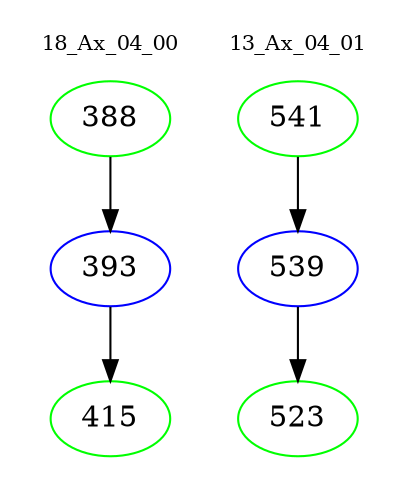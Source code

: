 digraph{
subgraph cluster_0 {
color = white
label = "18_Ax_04_00";
fontsize=10;
T0_388 [label="388", color="green"]
T0_388 -> T0_393 [color="black"]
T0_393 [label="393", color="blue"]
T0_393 -> T0_415 [color="black"]
T0_415 [label="415", color="green"]
}
subgraph cluster_1 {
color = white
label = "13_Ax_04_01";
fontsize=10;
T1_541 [label="541", color="green"]
T1_541 -> T1_539 [color="black"]
T1_539 [label="539", color="blue"]
T1_539 -> T1_523 [color="black"]
T1_523 [label="523", color="green"]
}
}
